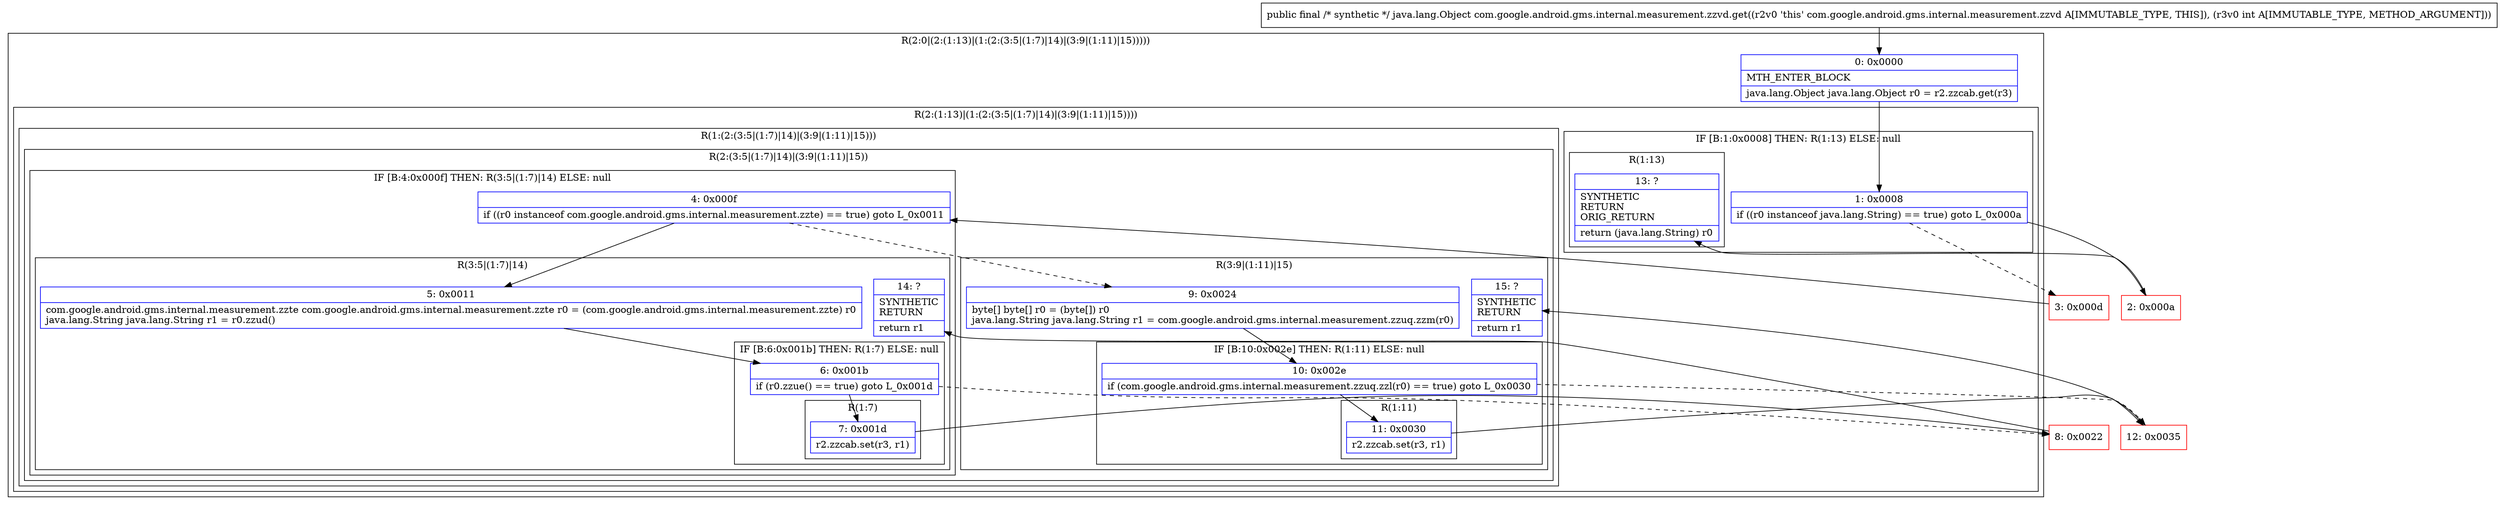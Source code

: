 digraph "CFG forcom.google.android.gms.internal.measurement.zzvd.get(I)Ljava\/lang\/Object;" {
subgraph cluster_Region_549085337 {
label = "R(2:0|(2:(1:13)|(1:(2:(3:5|(1:7)|14)|(3:9|(1:11)|15)))))";
node [shape=record,color=blue];
Node_0 [shape=record,label="{0\:\ 0x0000|MTH_ENTER_BLOCK\l|java.lang.Object java.lang.Object r0 = r2.zzcab.get(r3)\l}"];
subgraph cluster_Region_1922340198 {
label = "R(2:(1:13)|(1:(2:(3:5|(1:7)|14)|(3:9|(1:11)|15))))";
node [shape=record,color=blue];
subgraph cluster_IfRegion_183164191 {
label = "IF [B:1:0x0008] THEN: R(1:13) ELSE: null";
node [shape=record,color=blue];
Node_1 [shape=record,label="{1\:\ 0x0008|if ((r0 instanceof java.lang.String) == true) goto L_0x000a\l}"];
subgraph cluster_Region_378356122 {
label = "R(1:13)";
node [shape=record,color=blue];
Node_13 [shape=record,label="{13\:\ ?|SYNTHETIC\lRETURN\lORIG_RETURN\l|return (java.lang.String) r0\l}"];
}
}
subgraph cluster_Region_329373982 {
label = "R(1:(2:(3:5|(1:7)|14)|(3:9|(1:11)|15)))";
node [shape=record,color=blue];
subgraph cluster_Region_922394338 {
label = "R(2:(3:5|(1:7)|14)|(3:9|(1:11)|15))";
node [shape=record,color=blue];
subgraph cluster_IfRegion_1504098472 {
label = "IF [B:4:0x000f] THEN: R(3:5|(1:7)|14) ELSE: null";
node [shape=record,color=blue];
Node_4 [shape=record,label="{4\:\ 0x000f|if ((r0 instanceof com.google.android.gms.internal.measurement.zzte) == true) goto L_0x0011\l}"];
subgraph cluster_Region_711697837 {
label = "R(3:5|(1:7)|14)";
node [shape=record,color=blue];
Node_5 [shape=record,label="{5\:\ 0x0011|com.google.android.gms.internal.measurement.zzte com.google.android.gms.internal.measurement.zzte r0 = (com.google.android.gms.internal.measurement.zzte) r0\ljava.lang.String java.lang.String r1 = r0.zzud()\l}"];
subgraph cluster_IfRegion_301368486 {
label = "IF [B:6:0x001b] THEN: R(1:7) ELSE: null";
node [shape=record,color=blue];
Node_6 [shape=record,label="{6\:\ 0x001b|if (r0.zzue() == true) goto L_0x001d\l}"];
subgraph cluster_Region_1260902933 {
label = "R(1:7)";
node [shape=record,color=blue];
Node_7 [shape=record,label="{7\:\ 0x001d|r2.zzcab.set(r3, r1)\l}"];
}
}
Node_14 [shape=record,label="{14\:\ ?|SYNTHETIC\lRETURN\l|return r1\l}"];
}
}
subgraph cluster_Region_1983219674 {
label = "R(3:9|(1:11)|15)";
node [shape=record,color=blue];
Node_9 [shape=record,label="{9\:\ 0x0024|byte[] byte[] r0 = (byte[]) r0\ljava.lang.String java.lang.String r1 = com.google.android.gms.internal.measurement.zzuq.zzm(r0)\l}"];
subgraph cluster_IfRegion_180918551 {
label = "IF [B:10:0x002e] THEN: R(1:11) ELSE: null";
node [shape=record,color=blue];
Node_10 [shape=record,label="{10\:\ 0x002e|if (com.google.android.gms.internal.measurement.zzuq.zzl(r0) == true) goto L_0x0030\l}"];
subgraph cluster_Region_1724318494 {
label = "R(1:11)";
node [shape=record,color=blue];
Node_11 [shape=record,label="{11\:\ 0x0030|r2.zzcab.set(r3, r1)\l}"];
}
}
Node_15 [shape=record,label="{15\:\ ?|SYNTHETIC\lRETURN\l|return r1\l}"];
}
}
}
}
}
Node_2 [shape=record,color=red,label="{2\:\ 0x000a}"];
Node_3 [shape=record,color=red,label="{3\:\ 0x000d}"];
Node_8 [shape=record,color=red,label="{8\:\ 0x0022}"];
Node_12 [shape=record,color=red,label="{12\:\ 0x0035}"];
MethodNode[shape=record,label="{public final \/* synthetic *\/ java.lang.Object com.google.android.gms.internal.measurement.zzvd.get((r2v0 'this' com.google.android.gms.internal.measurement.zzvd A[IMMUTABLE_TYPE, THIS]), (r3v0 int A[IMMUTABLE_TYPE, METHOD_ARGUMENT])) }"];
MethodNode -> Node_0;
Node_0 -> Node_1;
Node_1 -> Node_2;
Node_1 -> Node_3[style=dashed];
Node_4 -> Node_5;
Node_4 -> Node_9[style=dashed];
Node_5 -> Node_6;
Node_6 -> Node_7;
Node_6 -> Node_8[style=dashed];
Node_7 -> Node_8;
Node_9 -> Node_10;
Node_10 -> Node_11;
Node_10 -> Node_12[style=dashed];
Node_11 -> Node_12;
Node_2 -> Node_13;
Node_3 -> Node_4;
Node_8 -> Node_14;
Node_12 -> Node_15;
}

